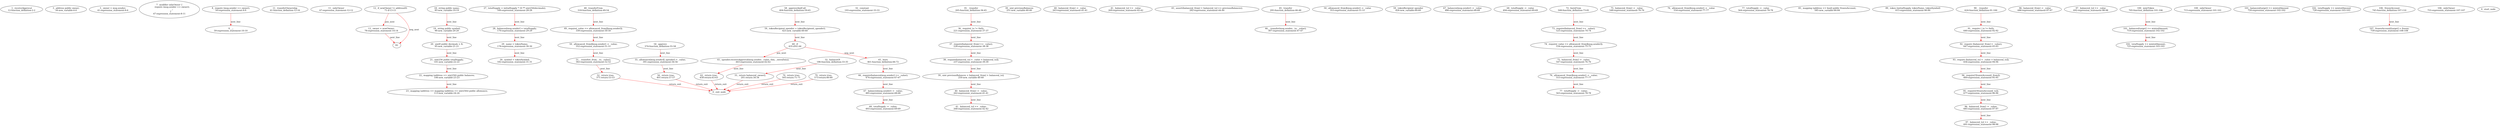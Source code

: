 digraph  {
12 [label="1_ receiveApproval\n12-function_definition-2-2", type_label=function_definition];
34 [label="3_ address public owner;\n34-new_variable-4-4", type_label=new_variable];
41 [label="5_ owner = msg.sender;\n41-expression_statement-6-6", type_label=expression_statement];
47 [label="7_ modifier onlyOwner {\n        require (msg.sender == owner);\n        _;\n    }\n47-expression_statement-8-11", type_label=expression_statement];
50 [label="8_ require (msg.sender == owner);\n50-expression_statement-9-9", type_label=expression_statement];
59 [label="9_ _;\n59-expression_statement-10-10", type_label=expression_statement];
61 [label="11_ transferOwnership\n61-function_definition-12-16", type_label=function_definition];
67 [label="11_ onlyOwner\n67-expression_statement-12-12", type_label=expression_statement];
71 [label="12_ if_newOwner != address(0)\n71-if-13-15", type_label=if];
78 [label="13_ owner = newOwner;\n78-expression_statement-14-14", type_label=expression_statement];
85 [label="18_ string public name;\n85-new_variable-19-19", type_label=new_variable];
90 [label="19_ string public symbol;\n90-new_variable-20-20", type_label=new_variable];
95 [label="20_ uint8 public decimals = 8;\n95-new_variable-21-21", type_label=new_variable];
101 [label="21_ uint256 public totalSupply;\n101-new_variable-22-22", type_label=new_variable];
106 [label="22_ mapping (address => uint256) public balances;\n106-new_variable-23-23", type_label=new_variable];
113 [label="23_ mapping (address => mapping (address => uint256)) public allowance;\n113-new_variable-24-24", type_label=new_variable];
160 [label="27_ totalSupply = initialSupply * 10 ** uint256(decimals);\n160-expression_statement-28-28", type_label=expression_statement];
170 [label="28_ balances[msg.sender] = totalSupply;\n170-expression_statement-29-29", type_label=expression_statement];
178 [label="29_ name = tokenName;\n178-expression_statement-30-30", type_label=expression_statement];
182 [label="30_ symbol = tokenSymbol;\n182-expression_statement-31-31", type_label=expression_statement];
186 [label="32_ balanceOf\n186-function_definition-33-35", type_label=function_definition];
193 [label="32_ constant\n193-expression_statement-33-33", type_label=expression_statement];
201 [label="33_ return balances[_owner];\n201-return-34-34", type_label=return];
205 [label="35_ _transfer\n205-function_definition-36-45", type_label=function_definition];
221 [label="36_ require(_to != 0x0);\n221-expression_statement-37-37", type_label=expression_statement];
228 [label="37_ require(balances[_from] >= _value);\n228-expression_statement-38-38", type_label=expression_statement];
237 [label="38_ require(balances[_to] + _value > balances[_to]);\n237-expression_statement-39-39", type_label=expression_statement];
250 [label="39_ uint previousBalances = balances[_from] + balances[_to];\n250-new_variable-40-40", type_label=new_variable];
251 [label="39_ uint previousBalances\n251-new_variable-40-40", type_label=new_variable];
262 [label="40_ balances[_from] -= _value;\n262-expression_statement-41-41", type_label=expression_statement];
263 [label="40_ balances[_from] -= _value\n263-expression_statement-41-41", type_label=expression_statement];
268 [label="41_ balances[_to] += _value;\n268-expression_statement-42-42", type_label=expression_statement];
269 [label="41_ balances[_to] += _value\n269-expression_statement-42-42", type_label=expression_statement];
282 [label="43_ assert(balances[_from] + balances[_to] == previousBalances);\n282-expression_statement-44-44", type_label=expression_statement];
295 [label="45_ transfer\n295-function_definition-46-48", type_label=function_definition];
307 [label="46_ _transfer(msg.sender, _to, _value);\n307-expression_statement-47-47", type_label=expression_statement];
318 [label="48_ transferFrom\n318-function_definition-49-54", type_label=function_definition];
339 [label="49_ require(_value <= allowance[_from][msg.sender]);\n339-expression_statement-50-50", type_label=expression_statement];
352 [label="50_ allowance[_from][msg.sender] -= _value;\n352-expression_statement-51-51", type_label=expression_statement];
353 [label="50_ allowance[_from][msg.sender] -= _value\n353-expression_statement-51-51", type_label=expression_statement];
362 [label="51_ _transfer(_from, _to, _value);\n362-expression_statement-52-52", type_label=expression_statement];
371 [label="52_ return true;\n371-return-53-53", type_label=return];
374 [label="54_ approve\n374-function_definition-55-58", type_label=function_definition];
391 [label="55_ allowance[msg.sender][_spender] = _value;\n391-expression_statement-56-56", type_label=expression_statement];
401 [label="56_ return true;\n401-return-57-57", type_label=return];
404 [label="58_ approveAndCall\n404-function_definition-59-65", type_label=function_definition];
425 [label="59_ tokenRecipient spender = tokenRecipient(_spender);\n425-new_variable-60-60", type_label=new_variable];
426 [label="59_ tokenRecipient spender\n426-new_variable-60-60", type_label=new_variable];
435 [label="60_ if\n435-if-61-64", type_label=if];
443 [label="61_ spender.receiveApproval(msg.sender, _value, this, _extraData);\n443-expression_statement-62-62", type_label=expression_statement];
458 [label="62_ return true;\n458-return-63-63", type_label=return];
461 [label="65_ burn\n461-function_definition-66-72", type_label=function_definition];
474 [label="66_ require(balances[msg.sender] >= _value);\n474-expression_statement-67-67", type_label=expression_statement];
485 [label="67_ balances[msg.sender] -= _value;\n485-expression_statement-68-68", type_label=expression_statement];
486 [label="67_ balances[msg.sender] -= _value\n486-expression_statement-68-68", type_label=expression_statement];
493 [label="68_ totalSupply -= _value;\n493-expression_statement-69-69", type_label=expression_statement];
494 [label="68_ totalSupply -= _value\n494-expression_statement-69-69", type_label=expression_statement];
505 [label="70_ return true;\n505-return-71-71", type_label=return];
508 [label="72_ burnFrom\n508-function_definition-73-81", type_label=function_definition];
525 [label="73_ require(balances[_from] >= _value);\n525-expression_statement-74-74", type_label=expression_statement];
534 [label="74_ require(_value <= allowance[_from][msg.sender]);\n534-expression_statement-75-75", type_label=expression_statement];
547 [label="75_ balances[_from] -= _value;\n547-expression_statement-76-76", type_label=expression_statement];
548 [label="75_ balances[_from] -= _value\n548-expression_statement-76-76", type_label=expression_statement];
553 [label="76_ allowance[_from][msg.sender] -= _value;\n553-expression_statement-77-77", type_label=expression_statement];
554 [label="76_ allowance[_from][msg.sender] -= _value\n554-expression_statement-77-77", type_label=expression_statement];
563 [label="77_ totalSupply -= _value;\n563-expression_statement-78-78", type_label=expression_statement];
564 [label="77_ totalSupply -= _value\n564-expression_statement-78-78", type_label=expression_statement];
573 [label="79_ return true;\n573-return-80-80", type_label=return];
585 [label="83_ mapping (address => bool) public frozenAccount;\n585-new_variable-84-84", type_label=new_variable];
615 [label="89_ token (initialSupply, tokenName, tokenSymbol)\n615-expression_statement-90-90", type_label=expression_statement];
624 [label="90_ _transfer\n624-function_definition-91-100", type_label=function_definition];
640 [label="91_ require (_to != 0x0);\n640-expression_statement-92-92", type_label=expression_statement];
647 [label="92_ require (balances[_from] > _value);\n647-expression_statement-93-93", type_label=expression_statement];
656 [label="93_ require (balances[_to] + _value > balances[_to]);\n656-expression_statement-94-94", type_label=expression_statement];
669 [label="94_ require(!frozenAccount[_from]);\n669-expression_statement-95-95", type_label=expression_statement];
677 [label="95_ require(!frozenAccount[_to]);\n677-expression_statement-96-96", type_label=expression_statement];
685 [label="96_ balances[_from] -= _value;\n685-expression_statement-97-97", type_label=expression_statement];
686 [label="96_ balances[_from] -= _value\n686-expression_statement-97-97", type_label=expression_statement];
691 [label="97_ balances[_to] += _value;\n691-expression_statement-98-98", type_label=expression_statement];
692 [label="97_ balances[_to] += _value\n692-expression_statement-98-98", type_label=expression_statement];
705 [label="100_ mintToken\n705-function_definition-101-106", type_label=function_definition];
715 [label="100_ onlyOwner\n715-expression_statement-101-101", type_label=expression_statement];
719 [label="101_ balances[target] += mintedAmount;\n719-expression_statement-102-102", type_label=expression_statement];
720 [label="101_ balances[target] += mintedAmount\n720-expression_statement-102-102", type_label=expression_statement];
725 [label="102_ totalSupply += mintedAmount;\n725-expression_statement-103-103", type_label=expression_statement];
726 [label="102_ totalSupply += mintedAmount\n726-expression_statement-103-103", type_label=expression_statement];
745 [label="106_ freezeAccount\n745-function_definition-107-110", type_label=function_definition];
755 [label="106_ onlyOwner\n755-expression_statement-107-107", type_label=expression_statement];
759 [label="107_ frozenAccount[target] = freeze;\n759-expression_statement-108-108", type_label=expression_statement];
1 [label="0_ start_node", type_label=start];
2 [label="0_ exit_node", type_label=exit];
82;
50 -> 59  [color=red, controlflow_type=next_line, edge_type=CFG_edge, key=0, label=next_line];
71 -> 78  [color=red, controlflow_type=pos_next, edge_type=CFG_edge, key=0, label=pos_next];
71 -> 82  [color=red, controlflow_type=neg_next, edge_type=CFG_edge, key=0, label=neg_next];
78 -> 82  [color=red, controlflow_type=next_line, edge_type=CFG_edge, key=0, label=next_line];
85 -> 90  [color=red, controlflow_type=next_line, edge_type=CFG_edge, key=0, label=next_line];
90 -> 95  [color=red, controlflow_type=next_line, edge_type=CFG_edge, key=0, label=next_line];
95 -> 101  [color=red, controlflow_type=next_line, edge_type=CFG_edge, key=0, label=next_line];
101 -> 106  [color=red, controlflow_type=next_line, edge_type=CFG_edge, key=0, label=next_line];
106 -> 113  [color=red, controlflow_type=next_line, edge_type=CFG_edge, key=0, label=next_line];
160 -> 170  [color=red, controlflow_type=next_line, edge_type=CFG_edge, key=0, label=next_line];
170 -> 178  [color=red, controlflow_type=next_line, edge_type=CFG_edge, key=0, label=next_line];
178 -> 182  [color=red, controlflow_type=next_line, edge_type=CFG_edge, key=0, label=next_line];
186 -> 201  [color=red, controlflow_type=next_line, edge_type=CFG_edge, key=0, label=next_line];
201 -> 2  [color=red, controlflow_type=return_exit, edge_type=CFG_edge, key=0, label=return_exit];
205 -> 221  [color=red, controlflow_type=next_line, edge_type=CFG_edge, key=0, label=next_line];
221 -> 228  [color=red, controlflow_type=next_line, edge_type=CFG_edge, key=0, label=next_line];
228 -> 237  [color=red, controlflow_type=next_line, edge_type=CFG_edge, key=0, label=next_line];
237 -> 250  [color=red, controlflow_type=next_line, edge_type=CFG_edge, key=0, label=next_line];
250 -> 262  [color=red, controlflow_type=next_line, edge_type=CFG_edge, key=0, label=next_line];
262 -> 268  [color=red, controlflow_type=next_line, edge_type=CFG_edge, key=0, label=next_line];
295 -> 307  [color=red, controlflow_type=next_line, edge_type=CFG_edge, key=0, label=next_line];
318 -> 339  [color=red, controlflow_type=next_line, edge_type=CFG_edge, key=0, label=next_line];
339 -> 352  [color=red, controlflow_type=next_line, edge_type=CFG_edge, key=0, label=next_line];
352 -> 362  [color=red, controlflow_type=next_line, edge_type=CFG_edge, key=0, label=next_line];
362 -> 371  [color=red, controlflow_type=next_line, edge_type=CFG_edge, key=0, label=next_line];
371 -> 2  [color=red, controlflow_type=return_exit, edge_type=CFG_edge, key=0, label=return_exit];
374 -> 391  [color=red, controlflow_type=next_line, edge_type=CFG_edge, key=0, label=next_line];
391 -> 401  [color=red, controlflow_type=next_line, edge_type=CFG_edge, key=0, label=next_line];
401 -> 2  [color=red, controlflow_type=return_exit, edge_type=CFG_edge, key=0, label=return_exit];
404 -> 425  [color=red, controlflow_type=next_line, edge_type=CFG_edge, key=0, label=next_line];
425 -> 435  [color=red, controlflow_type=next_line, edge_type=CFG_edge, key=0, label=next_line];
435 -> 443  [color=red, controlflow_type=pos_next, edge_type=CFG_edge, key=0, label=pos_next];
435 -> 461  [color=red, controlflow_type=neg_next, edge_type=CFG_edge, key=0, label=neg_next];
443 -> 458  [color=red, controlflow_type=next_line, edge_type=CFG_edge, key=0, label=next_line];
458 -> 2  [color=red, controlflow_type=return_exit, edge_type=CFG_edge, key=0, label=return_exit];
461 -> 474  [color=red, controlflow_type=next_line, edge_type=CFG_edge, key=0, label=next_line];
474 -> 485  [color=red, controlflow_type=next_line, edge_type=CFG_edge, key=0, label=next_line];
485 -> 493  [color=red, controlflow_type=next_line, edge_type=CFG_edge, key=0, label=next_line];
505 -> 2  [color=red, controlflow_type=return_exit, edge_type=CFG_edge, key=0, label=return_exit];
508 -> 525  [color=red, controlflow_type=next_line, edge_type=CFG_edge, key=0, label=next_line];
525 -> 534  [color=red, controlflow_type=next_line, edge_type=CFG_edge, key=0, label=next_line];
534 -> 547  [color=red, controlflow_type=next_line, edge_type=CFG_edge, key=0, label=next_line];
547 -> 553  [color=red, controlflow_type=next_line, edge_type=CFG_edge, key=0, label=next_line];
553 -> 563  [color=red, controlflow_type=next_line, edge_type=CFG_edge, key=0, label=next_line];
573 -> 2  [color=red, controlflow_type=return_exit, edge_type=CFG_edge, key=0, label=return_exit];
624 -> 640  [color=red, controlflow_type=next_line, edge_type=CFG_edge, key=0, label=next_line];
640 -> 647  [color=red, controlflow_type=next_line, edge_type=CFG_edge, key=0, label=next_line];
647 -> 656  [color=red, controlflow_type=next_line, edge_type=CFG_edge, key=0, label=next_line];
656 -> 669  [color=red, controlflow_type=next_line, edge_type=CFG_edge, key=0, label=next_line];
669 -> 677  [color=red, controlflow_type=next_line, edge_type=CFG_edge, key=0, label=next_line];
677 -> 685  [color=red, controlflow_type=next_line, edge_type=CFG_edge, key=0, label=next_line];
685 -> 691  [color=red, controlflow_type=next_line, edge_type=CFG_edge, key=0, label=next_line];
705 -> 719  [color=red, controlflow_type=next_line, edge_type=CFG_edge, key=0, label=next_line];
719 -> 725  [color=red, controlflow_type=next_line, edge_type=CFG_edge, key=0, label=next_line];
745 -> 759  [color=red, controlflow_type=next_line, edge_type=CFG_edge, key=0, label=next_line];
}
